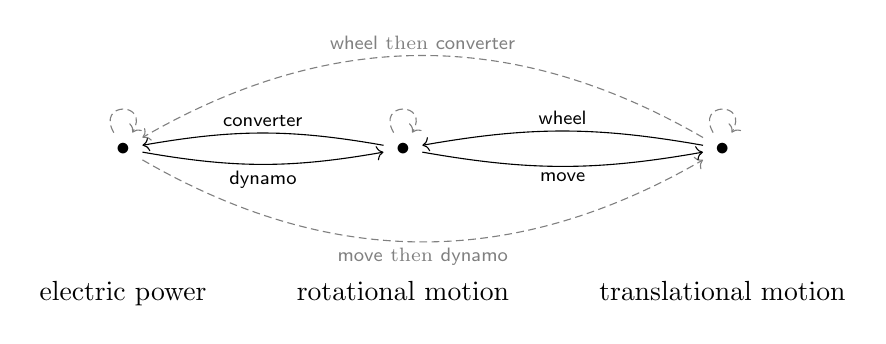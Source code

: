 \begin{tikzcd}
    \bullet \arrow[out=120,in=60,loop,looseness=5,dashed,gray]\arrow[bend right=10,r,"\mathsf{dynamo}",swap]
    \arrow[bend right = 30, rr,dashed,gray, "\mathsf{move}\text{ then }\mathsf{dynamo}",swap]&
    \bullet \arrow[bend right=10,l,"\mathsf{converter}",swap]\arrow[bend right=10,r,"\mathsf{move}",swap] \arrow[dashed,gray,out=120,in=60,loop,looseness=5]&
     \bullet \arrow[bend right = 10,l,"\mathsf{wheel}",swap] \arrow[dashed,gray,out=120,in=60,loop,looseness=5]\arrow[bend right = 30, ll,dashed,gray, "\mathsf{wheel}\text{ then }\mathsf{converter}",swap]
   \\[+20pt]
    \text{electric power}&\text{rotational motion}&\text{translational motion}
\end{tikzcd}